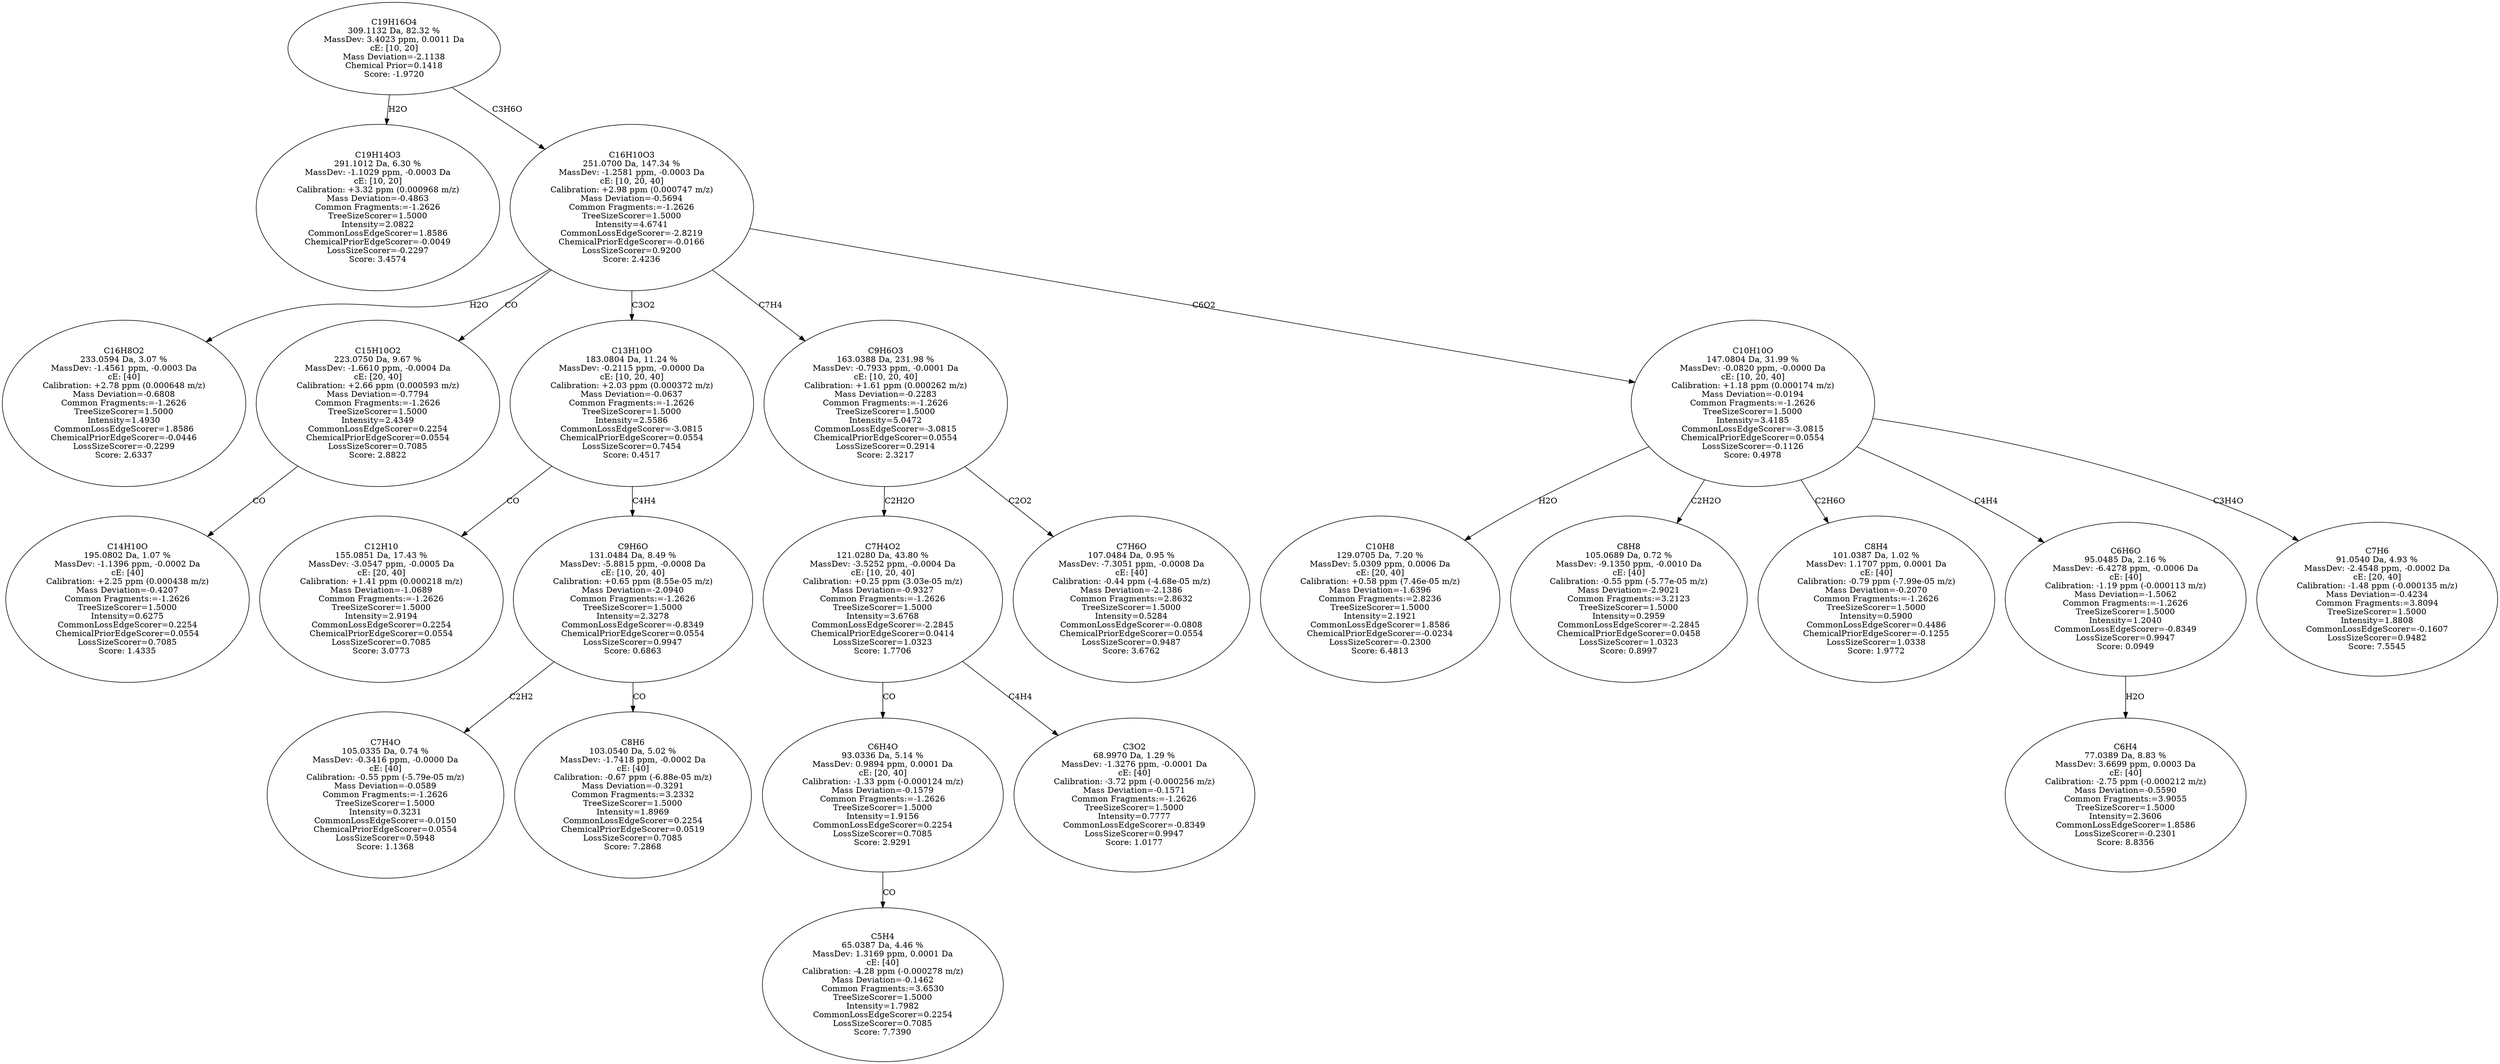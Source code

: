 strict digraph {
v1 [label="C19H14O3\n291.1012 Da, 6.30 %\nMassDev: -1.1029 ppm, -0.0003 Da\ncE: [10, 20]\nCalibration: +3.32 ppm (0.000968 m/z)\nMass Deviation=-0.4863\nCommon Fragments:=-1.2626\nTreeSizeScorer=1.5000\nIntensity=2.0822\nCommonLossEdgeScorer=1.8586\nChemicalPriorEdgeScorer=-0.0049\nLossSizeScorer=-0.2297\nScore: 3.4574"];
v2 [label="C16H8O2\n233.0594 Da, 3.07 %\nMassDev: -1.4561 ppm, -0.0003 Da\ncE: [40]\nCalibration: +2.78 ppm (0.000648 m/z)\nMass Deviation=-0.6808\nCommon Fragments:=-1.2626\nTreeSizeScorer=1.5000\nIntensity=1.4930\nCommonLossEdgeScorer=1.8586\nChemicalPriorEdgeScorer=-0.0446\nLossSizeScorer=-0.2299\nScore: 2.6337"];
v3 [label="C14H10O\n195.0802 Da, 1.07 %\nMassDev: -1.1396 ppm, -0.0002 Da\ncE: [40]\nCalibration: +2.25 ppm (0.000438 m/z)\nMass Deviation=-0.4207\nCommon Fragments:=-1.2626\nTreeSizeScorer=1.5000\nIntensity=0.6275\nCommonLossEdgeScorer=0.2254\nChemicalPriorEdgeScorer=0.0554\nLossSizeScorer=0.7085\nScore: 1.4335"];
v4 [label="C15H10O2\n223.0750 Da, 9.67 %\nMassDev: -1.6610 ppm, -0.0004 Da\ncE: [20, 40]\nCalibration: +2.66 ppm (0.000593 m/z)\nMass Deviation=-0.7794\nCommon Fragments:=-1.2626\nTreeSizeScorer=1.5000\nIntensity=2.4349\nCommonLossEdgeScorer=0.2254\nChemicalPriorEdgeScorer=0.0554\nLossSizeScorer=0.7085\nScore: 2.8822"];
v5 [label="C12H10\n155.0851 Da, 17.43 %\nMassDev: -3.0547 ppm, -0.0005 Da\ncE: [20, 40]\nCalibration: +1.41 ppm (0.000218 m/z)\nMass Deviation=-1.0689\nCommon Fragments:=-1.2626\nTreeSizeScorer=1.5000\nIntensity=2.9194\nCommonLossEdgeScorer=0.2254\nChemicalPriorEdgeScorer=0.0554\nLossSizeScorer=0.7085\nScore: 3.0773"];
v6 [label="C7H4O\n105.0335 Da, 0.74 %\nMassDev: -0.3416 ppm, -0.0000 Da\ncE: [40]\nCalibration: -0.55 ppm (-5.79e-05 m/z)\nMass Deviation=-0.0589\nCommon Fragments:=-1.2626\nTreeSizeScorer=1.5000\nIntensity=0.3231\nCommonLossEdgeScorer=-0.0150\nChemicalPriorEdgeScorer=0.0554\nLossSizeScorer=0.5948\nScore: 1.1368"];
v7 [label="C8H6\n103.0540 Da, 5.02 %\nMassDev: -1.7418 ppm, -0.0002 Da\ncE: [40]\nCalibration: -0.67 ppm (-6.88e-05 m/z)\nMass Deviation=-0.3291\nCommon Fragments:=3.2332\nTreeSizeScorer=1.5000\nIntensity=1.8969\nCommonLossEdgeScorer=0.2254\nChemicalPriorEdgeScorer=0.0519\nLossSizeScorer=0.7085\nScore: 7.2868"];
v8 [label="C9H6O\n131.0484 Da, 8.49 %\nMassDev: -5.8815 ppm, -0.0008 Da\ncE: [10, 20, 40]\nCalibration: +0.65 ppm (8.55e-05 m/z)\nMass Deviation=-2.0940\nCommon Fragments:=-1.2626\nTreeSizeScorer=1.5000\nIntensity=2.3278\nCommonLossEdgeScorer=-0.8349\nChemicalPriorEdgeScorer=0.0554\nLossSizeScorer=0.9947\nScore: 0.6863"];
v9 [label="C13H10O\n183.0804 Da, 11.24 %\nMassDev: -0.2115 ppm, -0.0000 Da\ncE: [10, 20, 40]\nCalibration: +2.03 ppm (0.000372 m/z)\nMass Deviation=-0.0637\nCommon Fragments:=-1.2626\nTreeSizeScorer=1.5000\nIntensity=2.5586\nCommonLossEdgeScorer=-3.0815\nChemicalPriorEdgeScorer=0.0554\nLossSizeScorer=0.7454\nScore: 0.4517"];
v10 [label="C5H4\n65.0387 Da, 4.46 %\nMassDev: 1.3169 ppm, 0.0001 Da\ncE: [40]\nCalibration: -4.28 ppm (-0.000278 m/z)\nMass Deviation=-0.1462\nCommon Fragments:=3.6530\nTreeSizeScorer=1.5000\nIntensity=1.7982\nCommonLossEdgeScorer=0.2254\nLossSizeScorer=0.7085\nScore: 7.7390"];
v11 [label="C6H4O\n93.0336 Da, 5.14 %\nMassDev: 0.9894 ppm, 0.0001 Da\ncE: [20, 40]\nCalibration: -1.33 ppm (-0.000124 m/z)\nMass Deviation=-0.1579\nCommon Fragments:=-1.2626\nTreeSizeScorer=1.5000\nIntensity=1.9156\nCommonLossEdgeScorer=0.2254\nLossSizeScorer=0.7085\nScore: 2.9291"];
v12 [label="C3O2\n68.9970 Da, 1.29 %\nMassDev: -1.3276 ppm, -0.0001 Da\ncE: [40]\nCalibration: -3.72 ppm (-0.000256 m/z)\nMass Deviation=-0.1571\nCommon Fragments:=-1.2626\nTreeSizeScorer=1.5000\nIntensity=0.7777\nCommonLossEdgeScorer=-0.8349\nLossSizeScorer=0.9947\nScore: 1.0177"];
v13 [label="C7H4O2\n121.0280 Da, 43.80 %\nMassDev: -3.5252 ppm, -0.0004 Da\ncE: [10, 20, 40]\nCalibration: +0.25 ppm (3.03e-05 m/z)\nMass Deviation=-0.9327\nCommon Fragments:=-1.2626\nTreeSizeScorer=1.5000\nIntensity=3.6768\nCommonLossEdgeScorer=-2.2845\nChemicalPriorEdgeScorer=0.0414\nLossSizeScorer=1.0323\nScore: 1.7706"];
v14 [label="C7H6O\n107.0484 Da, 0.95 %\nMassDev: -7.3051 ppm, -0.0008 Da\ncE: [40]\nCalibration: -0.44 ppm (-4.68e-05 m/z)\nMass Deviation=-2.1386\nCommon Fragments:=2.8632\nTreeSizeScorer=1.5000\nIntensity=0.5284\nCommonLossEdgeScorer=-0.0808\nChemicalPriorEdgeScorer=0.0554\nLossSizeScorer=0.9487\nScore: 3.6762"];
v15 [label="C9H6O3\n163.0388 Da, 231.98 %\nMassDev: -0.7933 ppm, -0.0001 Da\ncE: [10, 20, 40]\nCalibration: +1.61 ppm (0.000262 m/z)\nMass Deviation=-0.2283\nCommon Fragments:=-1.2626\nTreeSizeScorer=1.5000\nIntensity=5.0472\nCommonLossEdgeScorer=-3.0815\nChemicalPriorEdgeScorer=0.0554\nLossSizeScorer=0.2914\nScore: 2.3217"];
v16 [label="C10H8\n129.0705 Da, 7.20 %\nMassDev: 5.0309 ppm, 0.0006 Da\ncE: [20, 40]\nCalibration: +0.58 ppm (7.46e-05 m/z)\nMass Deviation=-1.6396\nCommon Fragments:=2.8236\nTreeSizeScorer=1.5000\nIntensity=2.1921\nCommonLossEdgeScorer=1.8586\nChemicalPriorEdgeScorer=-0.0234\nLossSizeScorer=-0.2300\nScore: 6.4813"];
v17 [label="C8H8\n105.0689 Da, 0.72 %\nMassDev: -9.1350 ppm, -0.0010 Da\ncE: [40]\nCalibration: -0.55 ppm (-5.77e-05 m/z)\nMass Deviation=-2.9021\nCommon Fragments:=3.2123\nTreeSizeScorer=1.5000\nIntensity=0.2959\nCommonLossEdgeScorer=-2.2845\nChemicalPriorEdgeScorer=0.0458\nLossSizeScorer=1.0323\nScore: 0.8997"];
v18 [label="C8H4\n101.0387 Da, 1.02 %\nMassDev: 1.1707 ppm, 0.0001 Da\ncE: [40]\nCalibration: -0.79 ppm (-7.99e-05 m/z)\nMass Deviation=-0.2070\nCommon Fragments:=-1.2626\nTreeSizeScorer=1.5000\nIntensity=0.5900\nCommonLossEdgeScorer=0.4486\nChemicalPriorEdgeScorer=-0.1255\nLossSizeScorer=1.0338\nScore: 1.9772"];
v19 [label="C6H4\n77.0389 Da, 8.83 %\nMassDev: 3.6699 ppm, 0.0003 Da\ncE: [40]\nCalibration: -2.75 ppm (-0.000212 m/z)\nMass Deviation=-0.5590\nCommon Fragments:=3.9055\nTreeSizeScorer=1.5000\nIntensity=2.3606\nCommonLossEdgeScorer=1.8586\nLossSizeScorer=-0.2301\nScore: 8.8356"];
v20 [label="C6H6O\n95.0485 Da, 2.16 %\nMassDev: -6.4278 ppm, -0.0006 Da\ncE: [40]\nCalibration: -1.19 ppm (-0.000113 m/z)\nMass Deviation=-1.5062\nCommon Fragments:=-1.2626\nTreeSizeScorer=1.5000\nIntensity=1.2040\nCommonLossEdgeScorer=-0.8349\nLossSizeScorer=0.9947\nScore: 0.0949"];
v21 [label="C7H6\n91.0540 Da, 4.93 %\nMassDev: -2.4548 ppm, -0.0002 Da\ncE: [20, 40]\nCalibration: -1.48 ppm (-0.000135 m/z)\nMass Deviation=-0.4234\nCommon Fragments:=3.8094\nTreeSizeScorer=1.5000\nIntensity=1.8808\nCommonLossEdgeScorer=-0.1607\nLossSizeScorer=0.9482\nScore: 7.5545"];
v22 [label="C10H10O\n147.0804 Da, 31.99 %\nMassDev: -0.0820 ppm, -0.0000 Da\ncE: [10, 20, 40]\nCalibration: +1.18 ppm (0.000174 m/z)\nMass Deviation=-0.0194\nCommon Fragments:=-1.2626\nTreeSizeScorer=1.5000\nIntensity=3.4185\nCommonLossEdgeScorer=-3.0815\nChemicalPriorEdgeScorer=0.0554\nLossSizeScorer=-0.1126\nScore: 0.4978"];
v23 [label="C16H10O3\n251.0700 Da, 147.34 %\nMassDev: -1.2581 ppm, -0.0003 Da\ncE: [10, 20, 40]\nCalibration: +2.98 ppm (0.000747 m/z)\nMass Deviation=-0.5694\nCommon Fragments:=-1.2626\nTreeSizeScorer=1.5000\nIntensity=4.6741\nCommonLossEdgeScorer=-2.8219\nChemicalPriorEdgeScorer=-0.0166\nLossSizeScorer=0.9200\nScore: 2.4236"];
v24 [label="C19H16O4\n309.1132 Da, 82.32 %\nMassDev: 3.4023 ppm, 0.0011 Da\ncE: [10, 20]\nMass Deviation=-2.1138\nChemical Prior=0.1418\nScore: -1.9720"];
v24 -> v1 [label="H2O"];
v23 -> v2 [label="H2O"];
v4 -> v3 [label="CO"];
v23 -> v4 [label="CO"];
v9 -> v5 [label="CO"];
v8 -> v6 [label="C2H2"];
v8 -> v7 [label="CO"];
v9 -> v8 [label="C4H4"];
v23 -> v9 [label="C3O2"];
v11 -> v10 [label="CO"];
v13 -> v11 [label="CO"];
v13 -> v12 [label="C4H4"];
v15 -> v13 [label="C2H2O"];
v15 -> v14 [label="C2O2"];
v23 -> v15 [label="C7H4"];
v22 -> v16 [label="H2O"];
v22 -> v17 [label="C2H2O"];
v22 -> v18 [label="C2H6O"];
v20 -> v19 [label="H2O"];
v22 -> v20 [label="C4H4"];
v22 -> v21 [label="C3H4O"];
v23 -> v22 [label="C6O2"];
v24 -> v23 [label="C3H6O"];
}